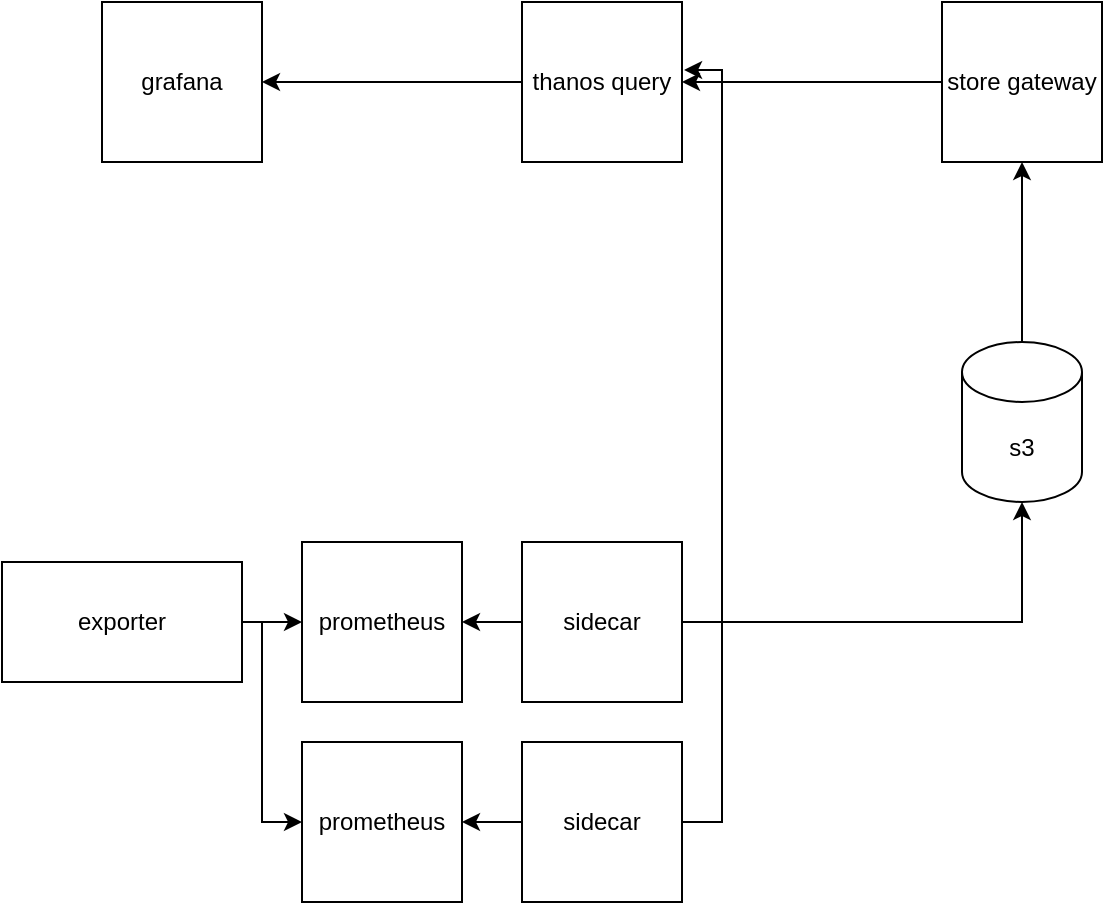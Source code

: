 <mxfile version="14.4.8" type="github">
  <diagram id="qHgziD45QSWNL2MrrkFX" name="第 1 页">
    <mxGraphModel dx="1426" dy="769" grid="1" gridSize="10" guides="1" tooltips="1" connect="1" arrows="1" fold="1" page="1" pageScale="1" pageWidth="827" pageHeight="1169" math="0" shadow="0">
      <root>
        <mxCell id="0" />
        <mxCell id="1" parent="0" />
        <mxCell id="w-T6fEwqMc6Fn7F27eHz-10" value="" style="edgeStyle=orthogonalEdgeStyle;rounded=0;orthogonalLoop=1;jettySize=auto;html=1;" edge="1" parent="1" source="w-T6fEwqMc6Fn7F27eHz-1" target="w-T6fEwqMc6Fn7F27eHz-2">
          <mxGeometry relative="1" as="geometry">
            <Array as="points">
              <mxPoint x="170" y="590" />
              <mxPoint x="170" y="590" />
            </Array>
          </mxGeometry>
        </mxCell>
        <mxCell id="w-T6fEwqMc6Fn7F27eHz-11" style="edgeStyle=orthogonalEdgeStyle;rounded=0;orthogonalLoop=1;jettySize=auto;html=1;entryX=0;entryY=0.5;entryDx=0;entryDy=0;" edge="1" parent="1" source="w-T6fEwqMc6Fn7F27eHz-1" target="w-T6fEwqMc6Fn7F27eHz-6">
          <mxGeometry relative="1" as="geometry">
            <Array as="points">
              <mxPoint x="170" y="590" />
              <mxPoint x="170" y="690" />
            </Array>
          </mxGeometry>
        </mxCell>
        <mxCell id="w-T6fEwqMc6Fn7F27eHz-1" value="exporter" style="rounded=0;whiteSpace=wrap;html=1;" vertex="1" parent="1">
          <mxGeometry x="40" y="560" width="120" height="60" as="geometry" />
        </mxCell>
        <mxCell id="w-T6fEwqMc6Fn7F27eHz-2" value="prometheus" style="whiteSpace=wrap;html=1;aspect=fixed;" vertex="1" parent="1">
          <mxGeometry x="190" y="550" width="80" height="80" as="geometry" />
        </mxCell>
        <mxCell id="w-T6fEwqMc6Fn7F27eHz-12" style="edgeStyle=orthogonalEdgeStyle;rounded=0;orthogonalLoop=1;jettySize=auto;html=1;" edge="1" parent="1" source="w-T6fEwqMc6Fn7F27eHz-3" target="w-T6fEwqMc6Fn7F27eHz-2">
          <mxGeometry relative="1" as="geometry" />
        </mxCell>
        <mxCell id="w-T6fEwqMc6Fn7F27eHz-19" style="edgeStyle=orthogonalEdgeStyle;rounded=0;orthogonalLoop=1;jettySize=auto;html=1;entryX=0.5;entryY=1;entryDx=0;entryDy=0;entryPerimeter=0;" edge="1" parent="1" source="w-T6fEwqMc6Fn7F27eHz-3" target="w-T6fEwqMc6Fn7F27eHz-8">
          <mxGeometry relative="1" as="geometry" />
        </mxCell>
        <mxCell id="w-T6fEwqMc6Fn7F27eHz-3" value="sidecar" style="whiteSpace=wrap;html=1;aspect=fixed;" vertex="1" parent="1">
          <mxGeometry x="300" y="550" width="80" height="80" as="geometry" />
        </mxCell>
        <mxCell id="w-T6fEwqMc6Fn7F27eHz-22" style="edgeStyle=orthogonalEdgeStyle;rounded=0;orthogonalLoop=1;jettySize=auto;html=1;entryX=1;entryY=0.5;entryDx=0;entryDy=0;" edge="1" parent="1" source="w-T6fEwqMc6Fn7F27eHz-4" target="w-T6fEwqMc6Fn7F27eHz-5">
          <mxGeometry relative="1" as="geometry" />
        </mxCell>
        <mxCell id="w-T6fEwqMc6Fn7F27eHz-4" value="thanos query" style="whiteSpace=wrap;html=1;aspect=fixed;" vertex="1" parent="1">
          <mxGeometry x="300" y="280" width="80" height="80" as="geometry" />
        </mxCell>
        <mxCell id="w-T6fEwqMc6Fn7F27eHz-5" value="grafana" style="whiteSpace=wrap;html=1;aspect=fixed;" vertex="1" parent="1">
          <mxGeometry x="90" y="280" width="80" height="80" as="geometry" />
        </mxCell>
        <mxCell id="w-T6fEwqMc6Fn7F27eHz-6" value="prometheus" style="whiteSpace=wrap;html=1;aspect=fixed;" vertex="1" parent="1">
          <mxGeometry x="190" y="650" width="80" height="80" as="geometry" />
        </mxCell>
        <mxCell id="w-T6fEwqMc6Fn7F27eHz-13" style="edgeStyle=orthogonalEdgeStyle;rounded=0;orthogonalLoop=1;jettySize=auto;html=1;entryX=1;entryY=0.5;entryDx=0;entryDy=0;" edge="1" parent="1" source="w-T6fEwqMc6Fn7F27eHz-7" target="w-T6fEwqMc6Fn7F27eHz-6">
          <mxGeometry relative="1" as="geometry" />
        </mxCell>
        <mxCell id="w-T6fEwqMc6Fn7F27eHz-16" style="edgeStyle=orthogonalEdgeStyle;rounded=0;orthogonalLoop=1;jettySize=auto;html=1;entryX=1.013;entryY=0.425;entryDx=0;entryDy=0;entryPerimeter=0;" edge="1" parent="1" source="w-T6fEwqMc6Fn7F27eHz-7" target="w-T6fEwqMc6Fn7F27eHz-4">
          <mxGeometry relative="1" as="geometry">
            <Array as="points">
              <mxPoint x="400" y="690" />
              <mxPoint x="400" y="314" />
            </Array>
          </mxGeometry>
        </mxCell>
        <mxCell id="w-T6fEwqMc6Fn7F27eHz-7" value="sidecar" style="whiteSpace=wrap;html=1;aspect=fixed;" vertex="1" parent="1">
          <mxGeometry x="300" y="650" width="80" height="80" as="geometry" />
        </mxCell>
        <mxCell id="w-T6fEwqMc6Fn7F27eHz-20" style="edgeStyle=orthogonalEdgeStyle;rounded=0;orthogonalLoop=1;jettySize=auto;html=1;" edge="1" parent="1" source="w-T6fEwqMc6Fn7F27eHz-8" target="w-T6fEwqMc6Fn7F27eHz-9">
          <mxGeometry relative="1" as="geometry" />
        </mxCell>
        <mxCell id="w-T6fEwqMc6Fn7F27eHz-8" value="s3" style="shape=cylinder3;whiteSpace=wrap;html=1;boundedLbl=1;backgroundOutline=1;size=15;" vertex="1" parent="1">
          <mxGeometry x="520" y="450" width="60" height="80" as="geometry" />
        </mxCell>
        <mxCell id="w-T6fEwqMc6Fn7F27eHz-21" style="edgeStyle=orthogonalEdgeStyle;rounded=0;orthogonalLoop=1;jettySize=auto;html=1;" edge="1" parent="1" source="w-T6fEwqMc6Fn7F27eHz-9" target="w-T6fEwqMc6Fn7F27eHz-4">
          <mxGeometry relative="1" as="geometry" />
        </mxCell>
        <mxCell id="w-T6fEwqMc6Fn7F27eHz-9" value="store gateway" style="whiteSpace=wrap;html=1;aspect=fixed;" vertex="1" parent="1">
          <mxGeometry x="510" y="280" width="80" height="80" as="geometry" />
        </mxCell>
      </root>
    </mxGraphModel>
  </diagram>
</mxfile>
